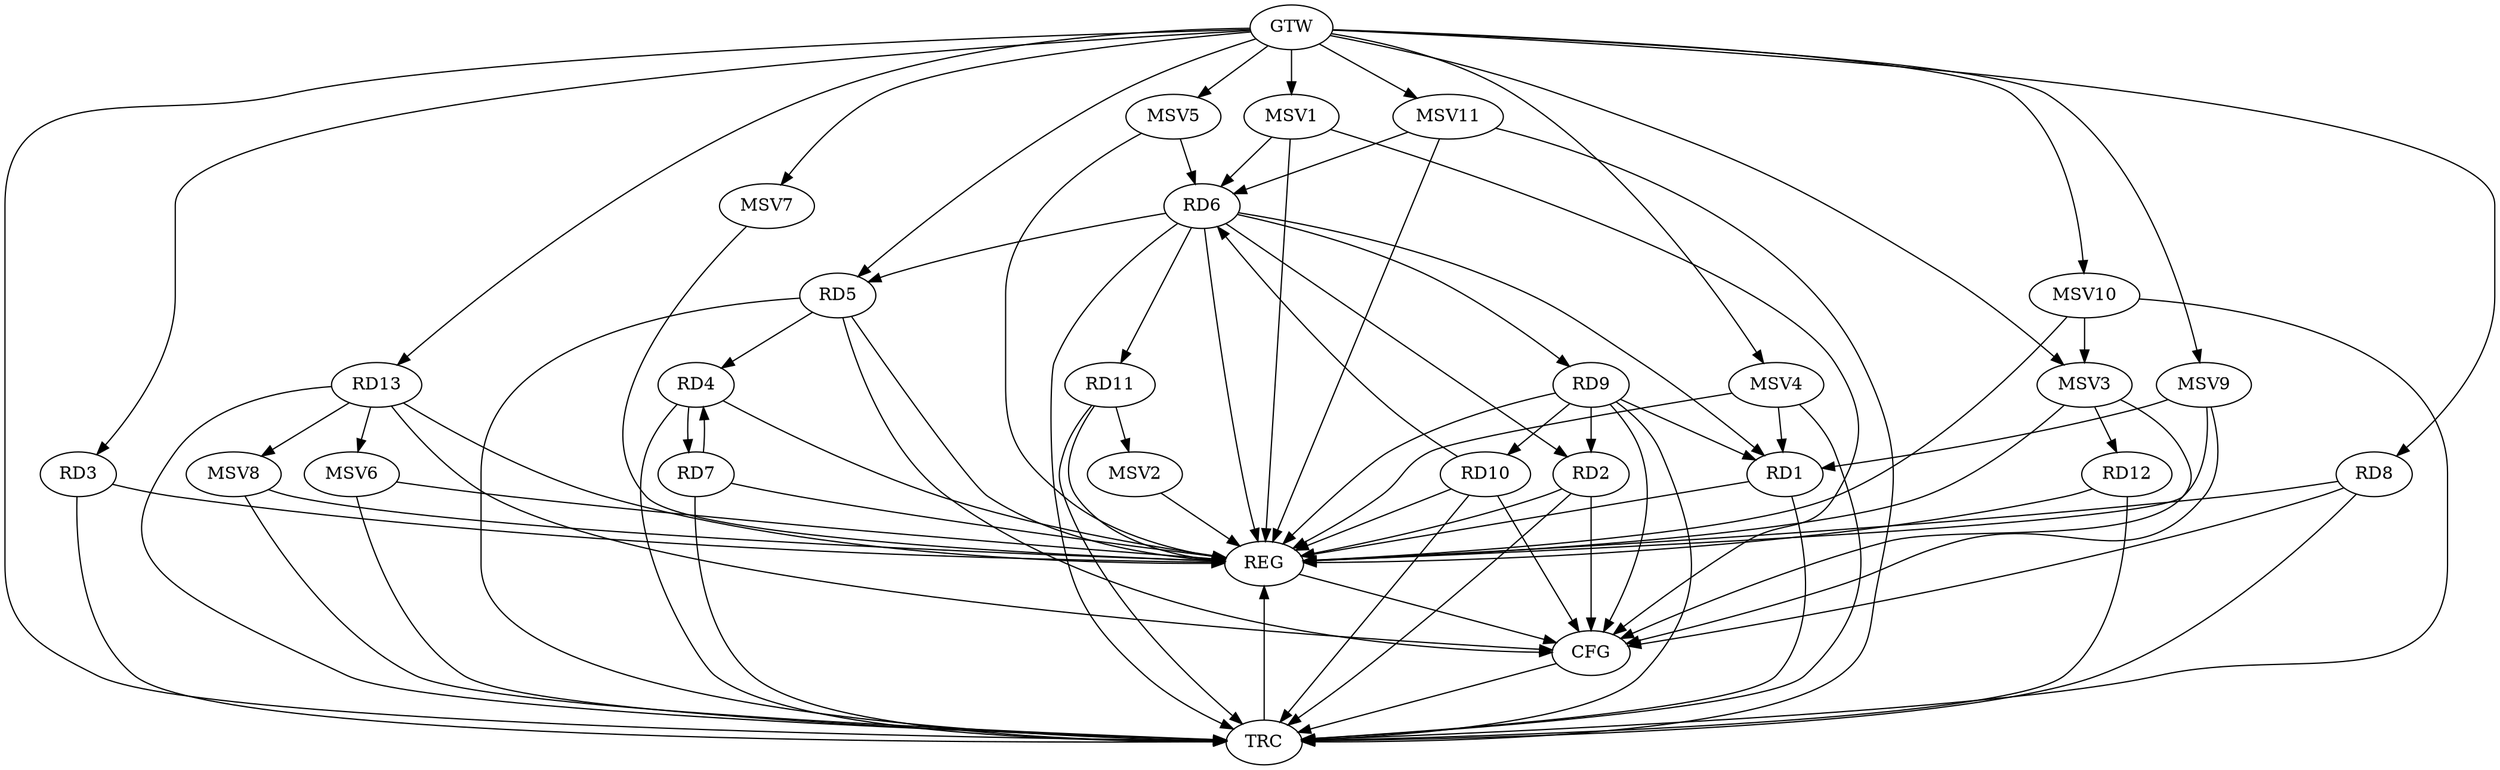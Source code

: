 strict digraph G {
  RD1 [ label="RD1" ];
  RD2 [ label="RD2" ];
  RD3 [ label="RD3" ];
  RD4 [ label="RD4" ];
  RD5 [ label="RD5" ];
  RD6 [ label="RD6" ];
  RD7 [ label="RD7" ];
  RD8 [ label="RD8" ];
  RD9 [ label="RD9" ];
  RD10 [ label="RD10" ];
  RD11 [ label="RD11" ];
  RD12 [ label="RD12" ];
  RD13 [ label="RD13" ];
  GTW [ label="GTW" ];
  REG [ label="REG" ];
  CFG [ label="CFG" ];
  TRC [ label="TRC" ];
  MSV1 [ label="MSV1" ];
  MSV2 [ label="MSV2" ];
  MSV3 [ label="MSV3" ];
  MSV4 [ label="MSV4" ];
  MSV5 [ label="MSV5" ];
  MSV6 [ label="MSV6" ];
  MSV7 [ label="MSV7" ];
  MSV8 [ label="MSV8" ];
  MSV9 [ label="MSV9" ];
  MSV10 [ label="MSV10" ];
  MSV11 [ label="MSV11" ];
  RD6 -> RD1;
  RD9 -> RD1;
  RD6 -> RD2;
  RD9 -> RD2;
  RD5 -> RD4;
  RD4 -> RD7;
  RD7 -> RD4;
  RD6 -> RD9;
  RD10 -> RD6;
  RD6 -> RD11;
  RD9 -> RD10;
  GTW -> RD3;
  GTW -> RD5;
  GTW -> RD8;
  GTW -> RD13;
  RD1 -> REG;
  RD2 -> REG;
  RD3 -> REG;
  RD4 -> REG;
  RD5 -> REG;
  RD6 -> REG;
  RD7 -> REG;
  RD8 -> REG;
  RD9 -> REG;
  RD10 -> REG;
  RD11 -> REG;
  RD12 -> REG;
  RD13 -> REG;
  RD10 -> CFG;
  RD9 -> CFG;
  RD2 -> CFG;
  RD5 -> CFG;
  RD13 -> CFG;
  RD8 -> CFG;
  REG -> CFG;
  RD1 -> TRC;
  RD2 -> TRC;
  RD3 -> TRC;
  RD4 -> TRC;
  RD5 -> TRC;
  RD6 -> TRC;
  RD7 -> TRC;
  RD8 -> TRC;
  RD9 -> TRC;
  RD10 -> TRC;
  RD11 -> TRC;
  RD12 -> TRC;
  RD13 -> TRC;
  GTW -> TRC;
  CFG -> TRC;
  TRC -> REG;
  RD6 -> RD5;
  MSV1 -> RD6;
  GTW -> MSV1;
  MSV1 -> REG;
  MSV1 -> CFG;
  RD11 -> MSV2;
  MSV2 -> REG;
  MSV3 -> RD12;
  GTW -> MSV3;
  MSV3 -> REG;
  MSV3 -> CFG;
  MSV4 -> RD1;
  GTW -> MSV4;
  MSV4 -> REG;
  MSV4 -> TRC;
  MSV5 -> RD6;
  GTW -> MSV5;
  MSV5 -> REG;
  RD13 -> MSV6;
  MSV6 -> REG;
  MSV6 -> TRC;
  GTW -> MSV7;
  MSV7 -> REG;
  RD13 -> MSV8;
  MSV8 -> REG;
  MSV8 -> TRC;
  MSV9 -> RD1;
  GTW -> MSV9;
  MSV9 -> REG;
  MSV9 -> CFG;
  MSV10 -> MSV3;
  GTW -> MSV10;
  MSV10 -> REG;
  MSV10 -> TRC;
  MSV11 -> RD6;
  GTW -> MSV11;
  MSV11 -> REG;
  MSV11 -> TRC;
}
